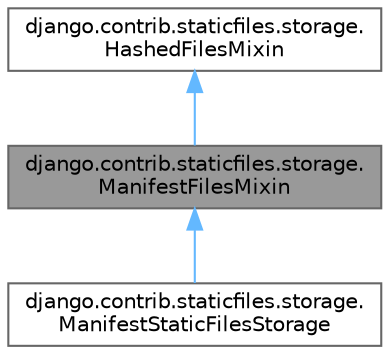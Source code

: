 digraph "django.contrib.staticfiles.storage.ManifestFilesMixin"
{
 // LATEX_PDF_SIZE
  bgcolor="transparent";
  edge [fontname=Helvetica,fontsize=10,labelfontname=Helvetica,labelfontsize=10];
  node [fontname=Helvetica,fontsize=10,shape=box,height=0.2,width=0.4];
  Node1 [id="Node000001",label="django.contrib.staticfiles.storage.\lManifestFilesMixin",height=0.2,width=0.4,color="gray40", fillcolor="grey60", style="filled", fontcolor="black",tooltip=" "];
  Node2 -> Node1 [id="edge3_Node000001_Node000002",dir="back",color="steelblue1",style="solid",tooltip=" "];
  Node2 [id="Node000002",label="django.contrib.staticfiles.storage.\lHashedFilesMixin",height=0.2,width=0.4,color="gray40", fillcolor="white", style="filled",URL="$classdjango_1_1contrib_1_1staticfiles_1_1storage_1_1HashedFilesMixin.html",tooltip=" "];
  Node1 -> Node3 [id="edge4_Node000001_Node000003",dir="back",color="steelblue1",style="solid",tooltip=" "];
  Node3 [id="Node000003",label="django.contrib.staticfiles.storage.\lManifestStaticFilesStorage",height=0.2,width=0.4,color="gray40", fillcolor="white", style="filled",URL="$classdjango_1_1contrib_1_1staticfiles_1_1storage_1_1ManifestStaticFilesStorage.html",tooltip=" "];
}
